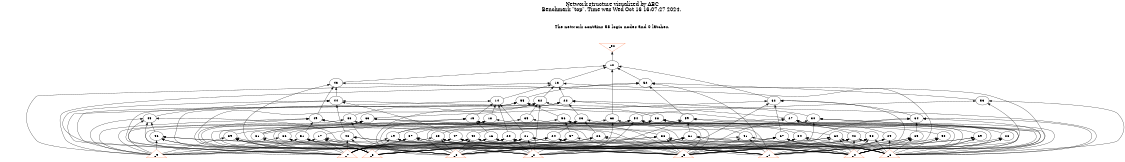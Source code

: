 # Network structure generated by ABC

digraph network {
size = "7.5,10";
center = true;
edge [dir = back];

{
  node [shape = plaintext];
  edge [style = invis];
  LevelTitle1 [label=""];
  LevelTitle2 [label=""];
  Level6 [label = ""];
  Level5 [label = ""];
  Level4 [label = ""];
  Level3 [label = ""];
  Level2 [label = ""];
  Level1 [label = ""];
  Level0 [label = ""];
  LevelTitle1 ->  LevelTitle2 ->  Level6 ->  Level5 ->  Level4 ->  Level3 ->  Level2 ->  Level1 ->  Level0;
}

{
  rank = same;
  LevelTitle1;
  title1 [shape=plaintext,
          fontsize=20,
          fontname = "Times-Roman",
          label="Network structure visualized by ABC\nBenchmark \"top\". Time was Wed Oct 16 16:07:27 2024. "
         ];
}

{
  rank = same;
  LevelTitle2;
  title2 [shape=plaintext,
          fontsize=18,
          fontname = "Times-Roman",
          label="The network contains 58 logic nodes and 0 latches.\n"
         ];
}

{
  rank = same;
  Level6;
  Node10 [label = "_52", shape = invtriangle, color = coral, fillcolor = coral];
}

{
  rank = same;
  Level5;
  Node12 [label = "12\n", shape = ellipse];
}

{
  rank = same;
  Level4;
  Node13 [label = "13\n", shape = ellipse];
  Node43 [label = "43\n", shape = ellipse];
  Node52 [label = "52\n", shape = ellipse];
}

{
  rank = same;
  Level3;
  Node14 [label = "14\n", shape = ellipse];
  Node22 [label = "22\n", shape = ellipse];
  Node32 [label = "32\n", shape = ellipse];
  Node44 [label = "44\n", shape = ellipse];
  Node53 [label = "53\n", shape = ellipse];
  Node55 [label = "55\n", shape = ellipse];
  Node62 [label = "62\n", shape = ellipse];
}

{
  rank = same;
  Level2;
  Node15 [label = "15\n", shape = ellipse];
  Node18 [label = "18\n", shape = ellipse];
  Node23 [label = "23\n", shape = ellipse];
  Node27 [label = "27\n", shape = ellipse];
  Node30 [label = "30\n", shape = ellipse];
  Node33 [label = "33\n", shape = ellipse];
  Node35 [label = "35\n", shape = ellipse];
  Node38 [label = "38\n", shape = ellipse];
  Node45 [label = "45\n", shape = ellipse];
  Node49 [label = "49\n", shape = ellipse];
  Node54 [label = "54\n", shape = ellipse];
  Node56 [label = "56\n", shape = ellipse];
  Node59 [label = "59\n", shape = ellipse];
  Node63 [label = "63\n", shape = ellipse];
  Node64 [label = "64\n", shape = ellipse];
  Node68 [label = "68\n", shape = ellipse];
}

{
  rank = same;
  Level1;
  Node16 [label = "16\n", shape = ellipse];
  Node17 [label = "17\n", shape = ellipse];
  Node19 [label = "19\n", shape = ellipse];
  Node20 [label = "20\n", shape = ellipse];
  Node21 [label = "21\n", shape = ellipse];
  Node24 [label = "24\n", shape = ellipse];
  Node25 [label = "25\n", shape = ellipse];
  Node26 [label = "26\n", shape = ellipse];
  Node28 [label = "28\n", shape = ellipse];
  Node29 [label = "29\n", shape = ellipse];
  Node31 [label = "31\n", shape = ellipse];
  Node34 [label = "34\n", shape = ellipse];
  Node36 [label = "36\n", shape = ellipse];
  Node37 [label = "37\n", shape = ellipse];
  Node39 [label = "39\n", shape = ellipse];
  Node40 [label = "40\n", shape = ellipse];
  Node41 [label = "41\n", shape = ellipse];
  Node42 [label = "42\n", shape = ellipse];
  Node46 [label = "46\n", shape = ellipse];
  Node47 [label = "47\n", shape = ellipse];
  Node48 [label = "48\n", shape = ellipse];
  Node50 [label = "50\n", shape = ellipse];
  Node51 [label = "51\n", shape = ellipse];
  Node57 [label = "57\n", shape = ellipse];
  Node58 [label = "58\n", shape = ellipse];
  Node60 [label = "60\n", shape = ellipse];
  Node61 [label = "61\n", shape = ellipse];
  Node65 [label = "65\n", shape = ellipse];
  Node66 [label = "66\n", shape = ellipse];
  Node67 [label = "67\n", shape = ellipse];
  Node69 [label = "69\n", shape = ellipse];
}

{
  rank = same;
  Level0;
  Node1 [label = "_9", shape = triangle, color = coral, fillcolor = coral];
  Node2 [label = "_8", shape = triangle, color = coral, fillcolor = coral];
  Node3 [label = "_7", shape = triangle, color = coral, fillcolor = coral];
  Node4 [label = "_6", shape = triangle, color = coral, fillcolor = coral];
  Node5 [label = "_5", shape = triangle, color = coral, fillcolor = coral];
  Node6 [label = "_4", shape = triangle, color = coral, fillcolor = coral];
  Node7 [label = "_3", shape = triangle, color = coral, fillcolor = coral];
  Node8 [label = "_2", shape = triangle, color = coral, fillcolor = coral];
  Node9 [label = "_1", shape = triangle, color = coral, fillcolor = coral];
}

title1 -> title2 [style = invis];
title2 -> Node10 [style = invis];
Node10 -> Node12 [style = solid];
Node12 -> Node13 [style = solid];
Node12 -> Node43 [style = solid];
Node12 -> Node52 [style = solid];
Node12 -> Node62 [style = solid];
Node12 -> Node68 [style = solid];
Node13 -> Node14 [style = solid];
Node13 -> Node22 [style = solid];
Node13 -> Node32 [style = solid];
Node13 -> Node1 [style = solid];
Node13 -> Node6 [style = solid];
Node14 -> Node15 [style = solid];
Node14 -> Node18 [style = solid];
Node14 -> Node20 [style = solid];
Node14 -> Node21 [style = solid];
Node14 -> Node3 [style = solid];
Node15 -> Node16 [style = solid];
Node15 -> Node17 [style = solid];
Node15 -> Node5 [style = solid];
Node15 -> Node7 [style = solid];
Node15 -> Node9 [style = solid];
Node16 -> Node2 [style = solid];
Node16 -> Node3 [style = solid];
Node16 -> Node4 [style = solid];
Node16 -> Node8 [style = solid];
Node17 -> Node1 [style = solid];
Node17 -> Node2 [style = solid];
Node17 -> Node3 [style = solid];
Node17 -> Node8 [style = solid];
Node17 -> Node9 [style = solid];
Node18 -> Node19 [style = solid];
Node18 -> Node2 [style = solid];
Node18 -> Node9 [style = solid];
Node19 -> Node3 [style = solid];
Node19 -> Node5 [style = solid];
Node19 -> Node7 [style = solid];
Node19 -> Node8 [style = solid];
Node20 -> Node1 [style = solid];
Node20 -> Node4 [style = solid];
Node20 -> Node5 [style = solid];
Node20 -> Node7 [style = solid];
Node20 -> Node8 [style = solid];
Node21 -> Node2 [style = solid];
Node21 -> Node5 [style = solid];
Node21 -> Node7 [style = solid];
Node21 -> Node8 [style = solid];
Node21 -> Node9 [style = solid];
Node22 -> Node23 [style = solid];
Node22 -> Node27 [style = solid];
Node22 -> Node30 [style = solid];
Node22 -> Node2 [style = solid];
Node22 -> Node3 [style = solid];
Node23 -> Node24 [style = solid];
Node23 -> Node25 [style = solid];
Node23 -> Node26 [style = solid];
Node23 -> Node4 [style = solid];
Node24 -> Node3 [style = solid];
Node24 -> Node6 [style = solid];
Node24 -> Node7 [style = solid];
Node24 -> Node9 [style = solid];
Node25 -> Node2 [style = solid];
Node25 -> Node3 [style = solid];
Node25 -> Node8 [style = solid];
Node25 -> Node9 [style = solid];
Node26 -> Node2 [style = solid];
Node26 -> Node5 [style = solid];
Node26 -> Node6 [style = solid];
Node26 -> Node7 [style = solid];
Node27 -> Node28 [style = solid];
Node27 -> Node29 [style = solid];
Node27 -> Node6 [style = solid];
Node27 -> Node7 [style = solid];
Node27 -> Node8 [style = solid];
Node28 -> Node4 [style = solid];
Node28 -> Node5 [style = solid];
Node28 -> Node6 [style = solid];
Node29 -> Node4 [style = solid];
Node29 -> Node5 [style = solid];
Node29 -> Node9 [style = solid];
Node30 -> Node31 [style = solid];
Node30 -> Node4 [style = solid];
Node30 -> Node5 [style = solid];
Node30 -> Node6 [style = solid];
Node31 -> Node2 [style = solid];
Node31 -> Node3 [style = solid];
Node32 -> Node33 [style = solid];
Node32 -> Node35 [style = solid];
Node32 -> Node38 [style = solid];
Node32 -> Node7 [style = solid];
Node32 -> Node8 [style = solid];
Node33 -> Node34 [style = solid];
Node33 -> Node1 [style = solid];
Node33 -> Node2 [style = solid];
Node34 -> Node3 [style = solid];
Node34 -> Node4 [style = solid];
Node34 -> Node5 [style = solid];
Node34 -> Node6 [style = solid];
Node35 -> Node36 [style = solid];
Node35 -> Node37 [style = solid];
Node36 -> Node1 [style = solid];
Node36 -> Node2 [style = solid];
Node36 -> Node5 [style = solid];
Node36 -> Node6 [style = solid];
Node36 -> Node9 [style = solid];
Node37 -> Node1 [style = solid];
Node37 -> Node2 [style = solid];
Node37 -> Node3 [style = solid];
Node37 -> Node4 [style = solid];
Node37 -> Node5 [style = solid];
Node38 -> Node39 [style = solid];
Node38 -> Node40 [style = solid];
Node38 -> Node41 [style = solid];
Node38 -> Node42 [style = solid];
Node38 -> Node4 [style = solid];
Node39 -> Node1 [style = solid];
Node39 -> Node2 [style = solid];
Node39 -> Node3 [style = solid];
Node39 -> Node5 [style = solid];
Node39 -> Node7 [style = solid];
Node40 -> Node2 [style = solid];
Node40 -> Node3 [style = solid];
Node40 -> Node6 [style = solid];
Node40 -> Node7 [style = solid];
Node40 -> Node9 [style = solid];
Node41 -> Node3 [style = solid];
Node41 -> Node5 [style = solid];
Node41 -> Node6 [style = solid];
Node41 -> Node9 [style = solid];
Node42 -> Node4 [style = solid];
Node42 -> Node5 [style = solid];
Node42 -> Node6 [style = solid];
Node42 -> Node7 [style = solid];
Node42 -> Node9 [style = solid];
Node43 -> Node44 [style = solid];
Node43 -> Node49 [style = solid];
Node43 -> Node2 [style = solid];
Node43 -> Node9 [style = solid];
Node44 -> Node45 [style = solid];
Node44 -> Node47 [style = solid];
Node44 -> Node48 [style = solid];
Node44 -> Node1 [style = solid];
Node44 -> Node4 [style = solid];
Node45 -> Node46 [style = solid];
Node45 -> Node1 [style = solid];
Node45 -> Node3 [style = solid];
Node45 -> Node7 [style = solid];
Node45 -> Node8 [style = solid];
Node46 -> Node1 [style = solid];
Node46 -> Node3 [style = solid];
Node46 -> Node4 [style = solid];
Node46 -> Node5 [style = solid];
Node46 -> Node7 [style = solid];
Node47 -> Node3 [style = solid];
Node47 -> Node5 [style = solid];
Node47 -> Node6 [style = solid];
Node47 -> Node7 [style = solid];
Node47 -> Node8 [style = solid];
Node48 -> Node3 [style = solid];
Node48 -> Node5 [style = solid];
Node48 -> Node6 [style = solid];
Node48 -> Node7 [style = solid];
Node49 -> Node50 [style = solid];
Node49 -> Node51 [style = solid];
Node49 -> Node1 [style = solid];
Node49 -> Node5 [style = solid];
Node49 -> Node7 [style = solid];
Node50 -> Node2 [style = solid];
Node50 -> Node4 [style = solid];
Node50 -> Node6 [style = solid];
Node51 -> Node1 [style = solid];
Node51 -> Node2 [style = solid];
Node51 -> Node3 [style = solid];
Node51 -> Node6 [style = solid];
Node51 -> Node8 [style = solid];
Node52 -> Node53 [style = solid];
Node52 -> Node55 [style = solid];
Node52 -> Node59 [style = solid];
Node52 -> Node1 [style = solid];
Node52 -> Node5 [style = solid];
Node53 -> Node54 [style = solid];
Node53 -> Node4 [style = solid];
Node53 -> Node9 [style = solid];
Node54 -> Node19 [style = solid];
Node54 -> Node2 [style = solid];
Node54 -> Node5 [style = solid];
Node54 -> Node6 [style = solid];
Node54 -> Node8 [style = solid];
Node55 -> Node56 [style = solid];
Node55 -> Node58 [style = solid];
Node55 -> Node3 [style = solid];
Node55 -> Node7 [style = solid];
Node56 -> Node57 [style = solid];
Node56 -> Node3 [style = solid];
Node56 -> Node5 [style = solid];
Node56 -> Node6 [style = solid];
Node57 -> Node2 [style = solid];
Node57 -> Node4 [style = solid];
Node57 -> Node7 [style = solid];
Node57 -> Node8 [style = solid];
Node58 -> Node2 [style = solid];
Node58 -> Node4 [style = solid];
Node58 -> Node6 [style = solid];
Node58 -> Node8 [style = solid];
Node58 -> Node9 [style = solid];
Node59 -> Node31 [style = solid];
Node59 -> Node60 [style = solid];
Node59 -> Node61 [style = solid];
Node59 -> Node4 [style = solid];
Node59 -> Node8 [style = solid];
Node60 -> Node2 [style = solid];
Node60 -> Node3 [style = solid];
Node60 -> Node4 [style = solid];
Node60 -> Node6 [style = solid];
Node60 -> Node9 [style = solid];
Node61 -> Node2 [style = solid];
Node61 -> Node4 [style = solid];
Node61 -> Node6 [style = solid];
Node61 -> Node7 [style = solid];
Node61 -> Node8 [style = solid];
Node62 -> Node63 [style = solid];
Node62 -> Node64 [style = solid];
Node62 -> Node67 [style = solid];
Node62 -> Node8 [style = solid];
Node62 -> Node9 [style = solid];
Node63 -> Node31 [style = solid];
Node63 -> Node1 [style = solid];
Node63 -> Node5 [style = solid];
Node63 -> Node6 [style = solid];
Node63 -> Node7 [style = solid];
Node64 -> Node65 [style = solid];
Node64 -> Node66 [style = solid];
Node64 -> Node4 [style = solid];
Node64 -> Node5 [style = solid];
Node64 -> Node6 [style = solid];
Node65 -> Node4 [style = solid];
Node65 -> Node5 [style = solid];
Node65 -> Node6 [style = solid];
Node65 -> Node7 [style = solid];
Node65 -> Node9 [style = solid];
Node66 -> Node1 [style = solid];
Node66 -> Node7 [style = solid];
Node66 -> Node9 [style = solid];
Node67 -> Node2 [style = solid];
Node67 -> Node3 [style = solid];
Node67 -> Node4 [style = solid];
Node67 -> Node5 [style = solid];
Node67 -> Node6 [style = solid];
Node68 -> Node69 [style = solid];
Node68 -> Node7 [style = solid];
Node68 -> Node8 [style = solid];
Node69 -> Node4 [style = solid];
Node69 -> Node5 [style = solid];
Node69 -> Node6 [style = solid];
Node69 -> Node9 [style = solid];
}

